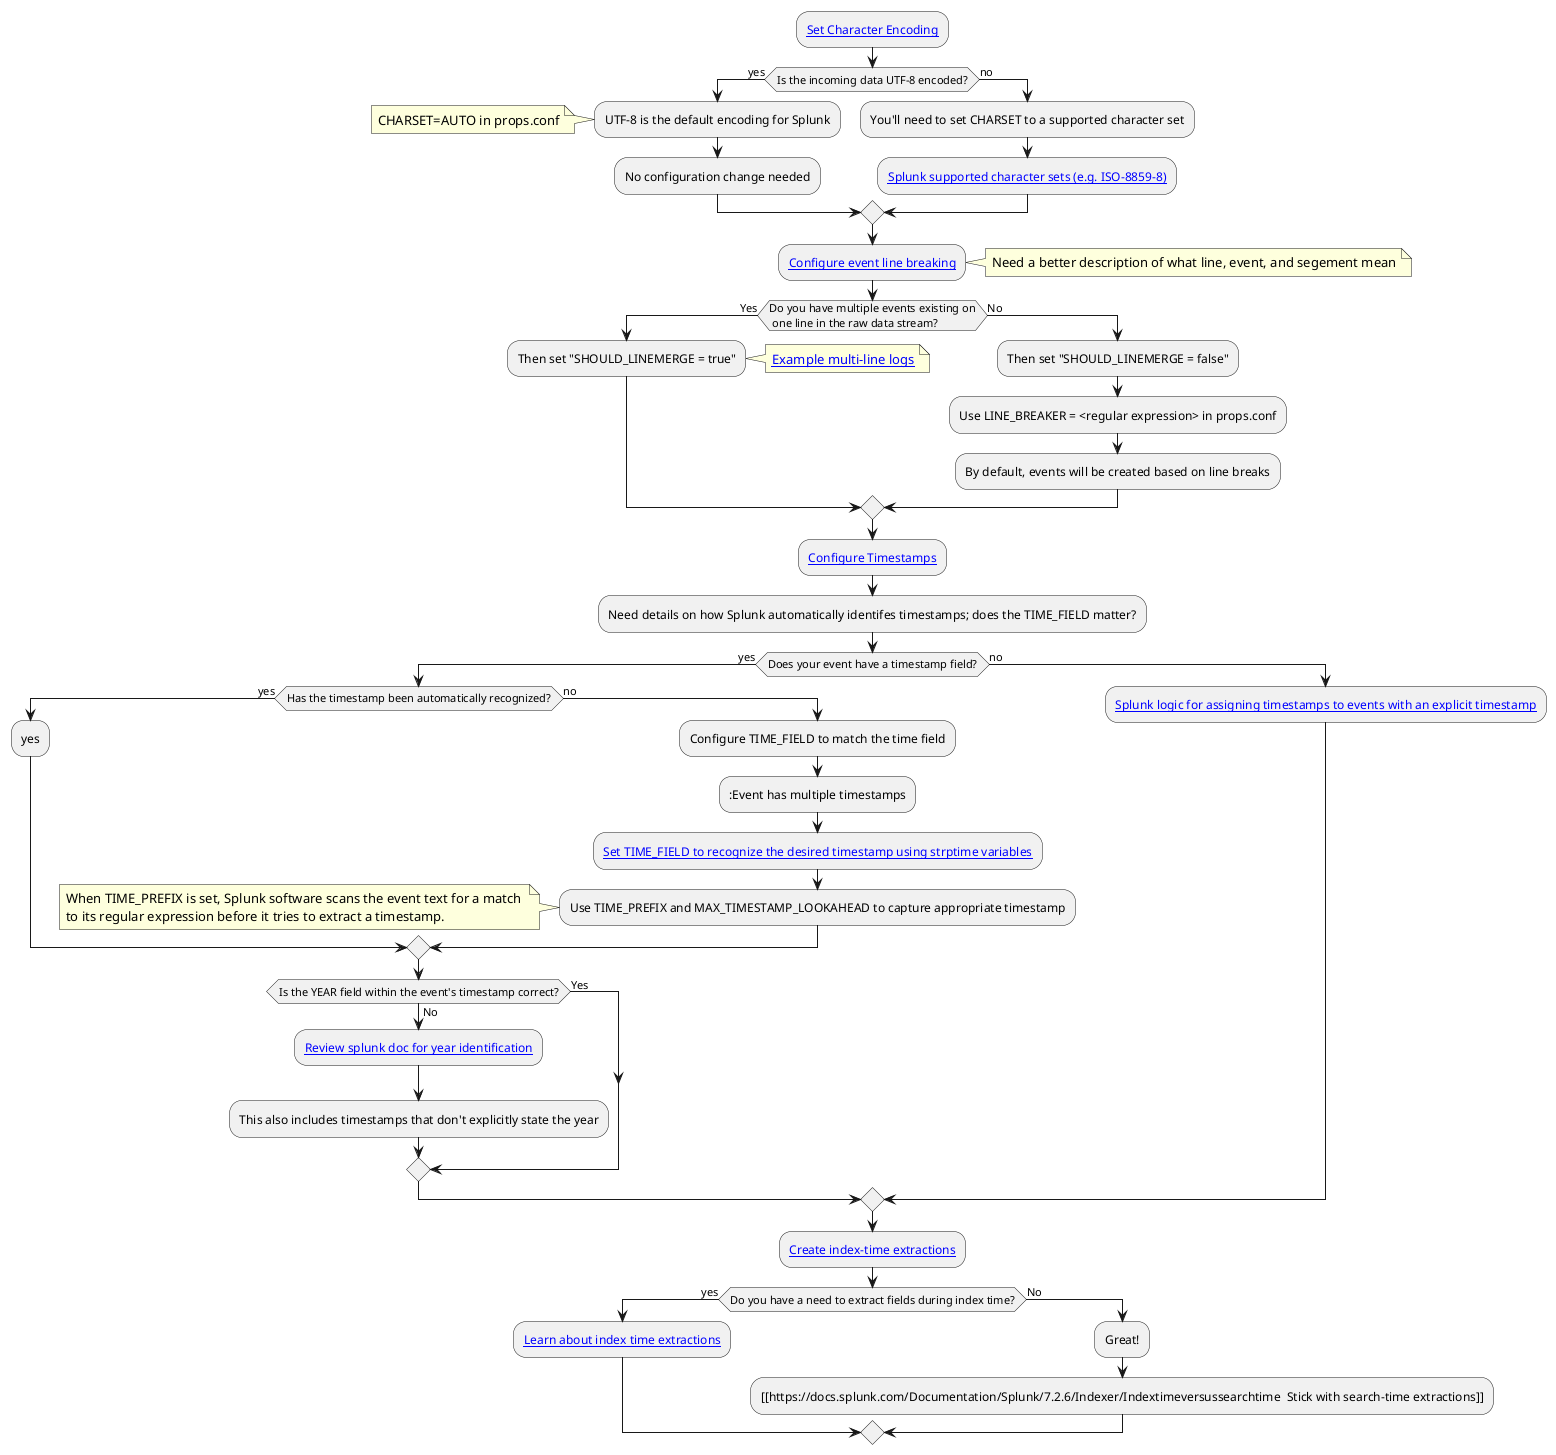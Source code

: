 @startuml

:[[https://docs.splunk.com/Documentation/Splunk/7.2.6/Data/Configurecharactersetencoding Set Character Encoding]]; 

if (Is the incoming data UTF-8 encoded?) then (yes)
    :UTF-8 is the default encoding for Splunk;
    note left
        CHARSET=AUTO in props.conf
    end note
    :No configuration change needed;
else (no)
    :You'll need to set CHARSET to a supported character set;
    :[[https://docs.splunk.com/Documentation/Splunk/7.2.6/data/Configurecharactersetencoding#Comprehensive_list_of_supported_character_sets Splunk supported character sets (e.g. ISO-8859-8)]];
endif

:[[https://docs.splunk.com/Documentation/Splunk/7.2.6/Data/Configureeventlinebreaking Configure event line breaking]];
note right 
    Need a better description of what line, event, and segement mean
end note

if (Do you have multiple events existing on\n one line in the raw data stream?) then (Yes)

    :Then set "SHOULD_LINEMERGE = true";
    note right
    [[https://www.google.com/search?q=java+stack+trace+examples&source=lnms&tbm=isch&sa=X&ved=0ahUKEwjFmNONt87iAhVG5awKHcnyAPsQ_AUIECgB&biw=1440&bih=766#imgrc=_ Example multi-line logs]]
    end note

else (No)
    :Then set "SHOULD_LINEMERGE = false";
    :Use LINE_BREAKER = <regular expression> in props.conf;
    :By default, events will be created based on line breaks;
endif

:[[https://docs.splunk.com/Documentation/Splunk/7.2.6/Data/Handleeventtimestamps Configure Timestamps]];

:Need details on how Splunk automatically identifes timestamps; does the TIME_FIELD matter?;

if (Does your event have a timestamp field?) then (yes)

    if(Has the timestamp been automatically recognized?) then (yes)
        :yes;
    else (no)
        :Configure TIME_FIELD to match the time field;
        ::Event has multiple timestamps; 
	    
	    :[[https://docs.splunk.com/Documentation/Splunk/7.2.6/SearchReference/DateandTimeFunctions#strptime.28X.2CY.29 Set TIME_FIELD to recognize the desired timestamp using strptime variables]];
	
	    :Use TIME_PREFIX and MAX_TIMESTAMP_LOOKAHEAD to capture appropriate timestamp; 
        
        note left	
        	When TIME_PREFIX is set, Splunk software scans the event text for a match 
        	to its regular expression before it tries to extract a timestamp. 
        end note
	endif
	
	if(Is the YEAR field within the event's timestamp correct?) then (Yes)
	else (No)
	    :[[https://docs.splunk.com/Documentation/Splunk/7.2.6/Data/HowSplunkextractstimestamps#How_Splunk_software_determines_timestamps_with_no_year Review splunk doc for year identification]];
	    :This also includes timestamps that don't explicitly state the year;
	endif
    
    
else (no)
	:[[https://docs.splunk.com/Documentation/Splunk/7.2.6/Data/Configuretimestamprecognition Splunk logic for assigning timestamps to events with an explicit timestamp]];
endif

:[[https://docs.splunk.com/Documentation/Splunk/7.2.6/Data/Aboutindexedfieldextraction Create index-time extractions]];

if(Do you have a need to extract fields during index time?) then (yes)
	:[[https://docs.splunk.com/Documentation/Splunk/7.2.6/Data/Configureindex-timefieldextraction Learn about index time extractions]];
else (No)
	:Great!;
	:[[https://docs.splunk.com/Documentation/Splunk/7.2.6/Indexer/Indextimeversussearchtime  Stick with search-time extractions]];
endif

@enduml

